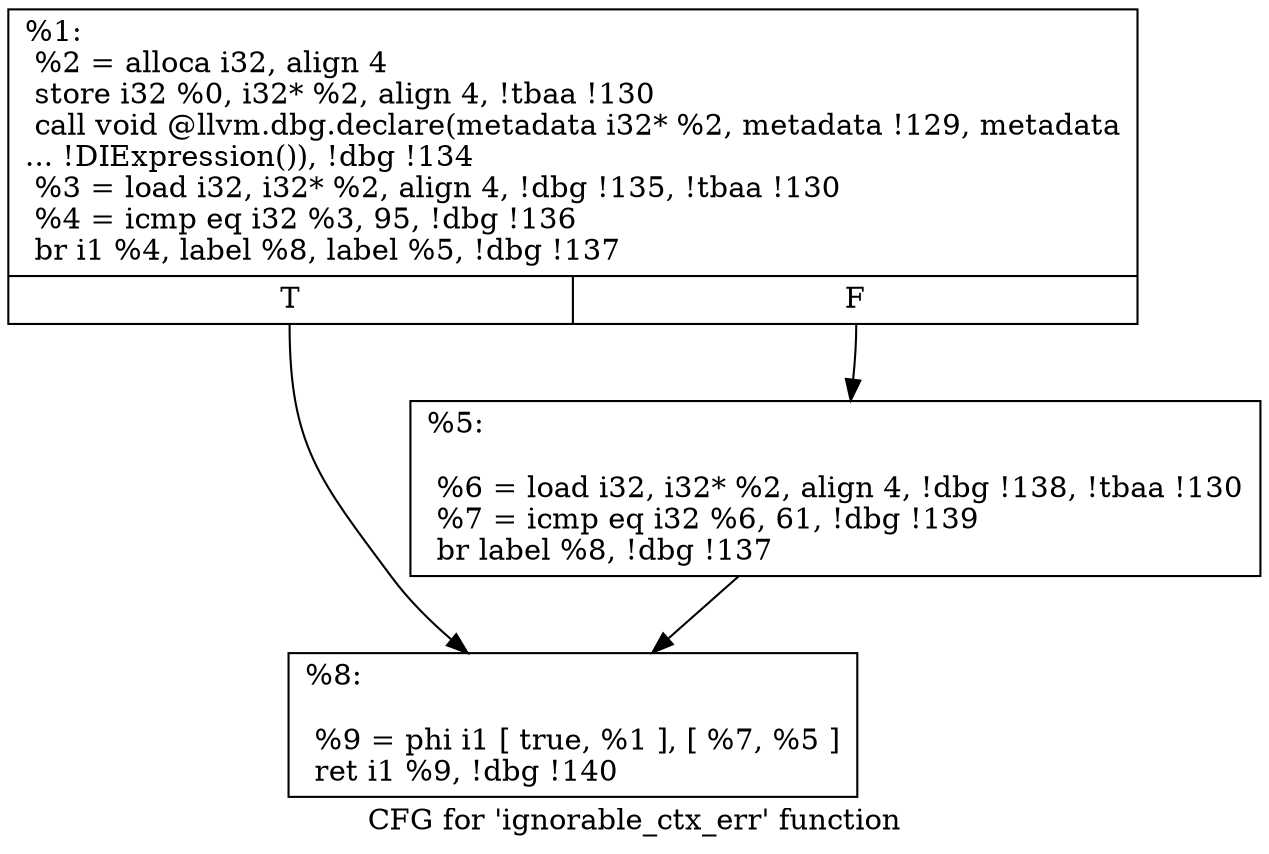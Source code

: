 digraph "CFG for 'ignorable_ctx_err' function" {
	label="CFG for 'ignorable_ctx_err' function";

	Node0x2525220 [shape=record,label="{%1:\l  %2 = alloca i32, align 4\l  store i32 %0, i32* %2, align 4, !tbaa !130\l  call void @llvm.dbg.declare(metadata i32* %2, metadata !129, metadata\l... !DIExpression()), !dbg !134\l  %3 = load i32, i32* %2, align 4, !dbg !135, !tbaa !130\l  %4 = icmp eq i32 %3, 95, !dbg !136\l  br i1 %4, label %8, label %5, !dbg !137\l|{<s0>T|<s1>F}}"];
	Node0x2525220:s0 -> Node0x2529f50;
	Node0x2525220:s1 -> Node0x2529f00;
	Node0x2529f00 [shape=record,label="{%5:\l\l  %6 = load i32, i32* %2, align 4, !dbg !138, !tbaa !130\l  %7 = icmp eq i32 %6, 61, !dbg !139\l  br label %8, !dbg !137\l}"];
	Node0x2529f00 -> Node0x2529f50;
	Node0x2529f50 [shape=record,label="{%8:\l\l  %9 = phi i1 [ true, %1 ], [ %7, %5 ]\l  ret i1 %9, !dbg !140\l}"];
}
